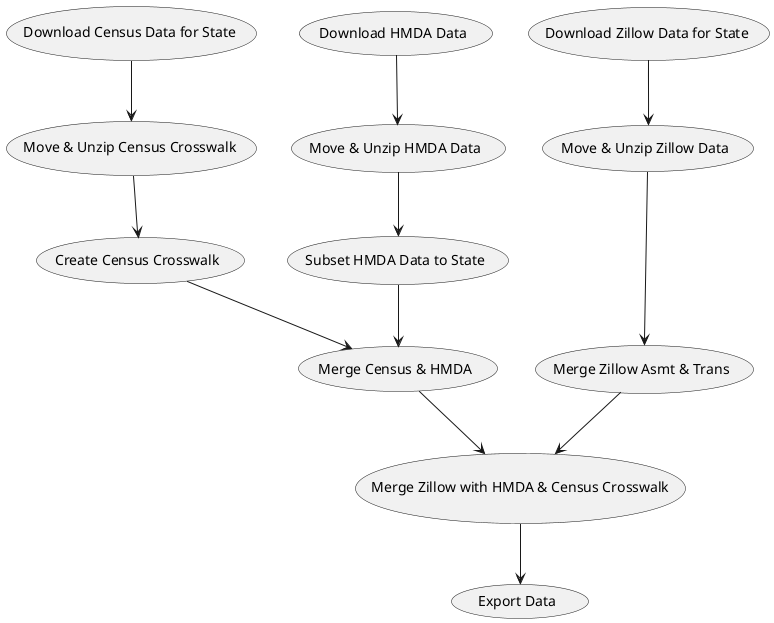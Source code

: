 @startuml 

top to bottom direction

(Export Data)

(Download Census Data for State) --> (Move & Unzip Census Crosswalk)
(Move & Unzip Census Crosswalk) --> (Create Census Crosswalk)
(Create Census Crosswalk) --> (Merge Census & HMDA)

(Download HMDA Data) --> (Move & Unzip HMDA Data)
(Move & Unzip HMDA Data) --> (Subset HMDA Data to State)
(Subset HMDA Data to State) --> (Merge Census & HMDA)

(Download Zillow Data for State) --> (Move & Unzip Zillow Data)
(Move & Unzip Zillow Data) ---> (Merge Zillow Asmt & Trans)
(Merge Zillow Asmt & Trans) --> (Merge Zillow with HMDA & Census Crosswalk)
(Merge Census & HMDA) --> (Merge Zillow with HMDA & Census Crosswalk)
(Merge Zillow with HMDA & Census Crosswalk) --> (Export Data)

@enduml

